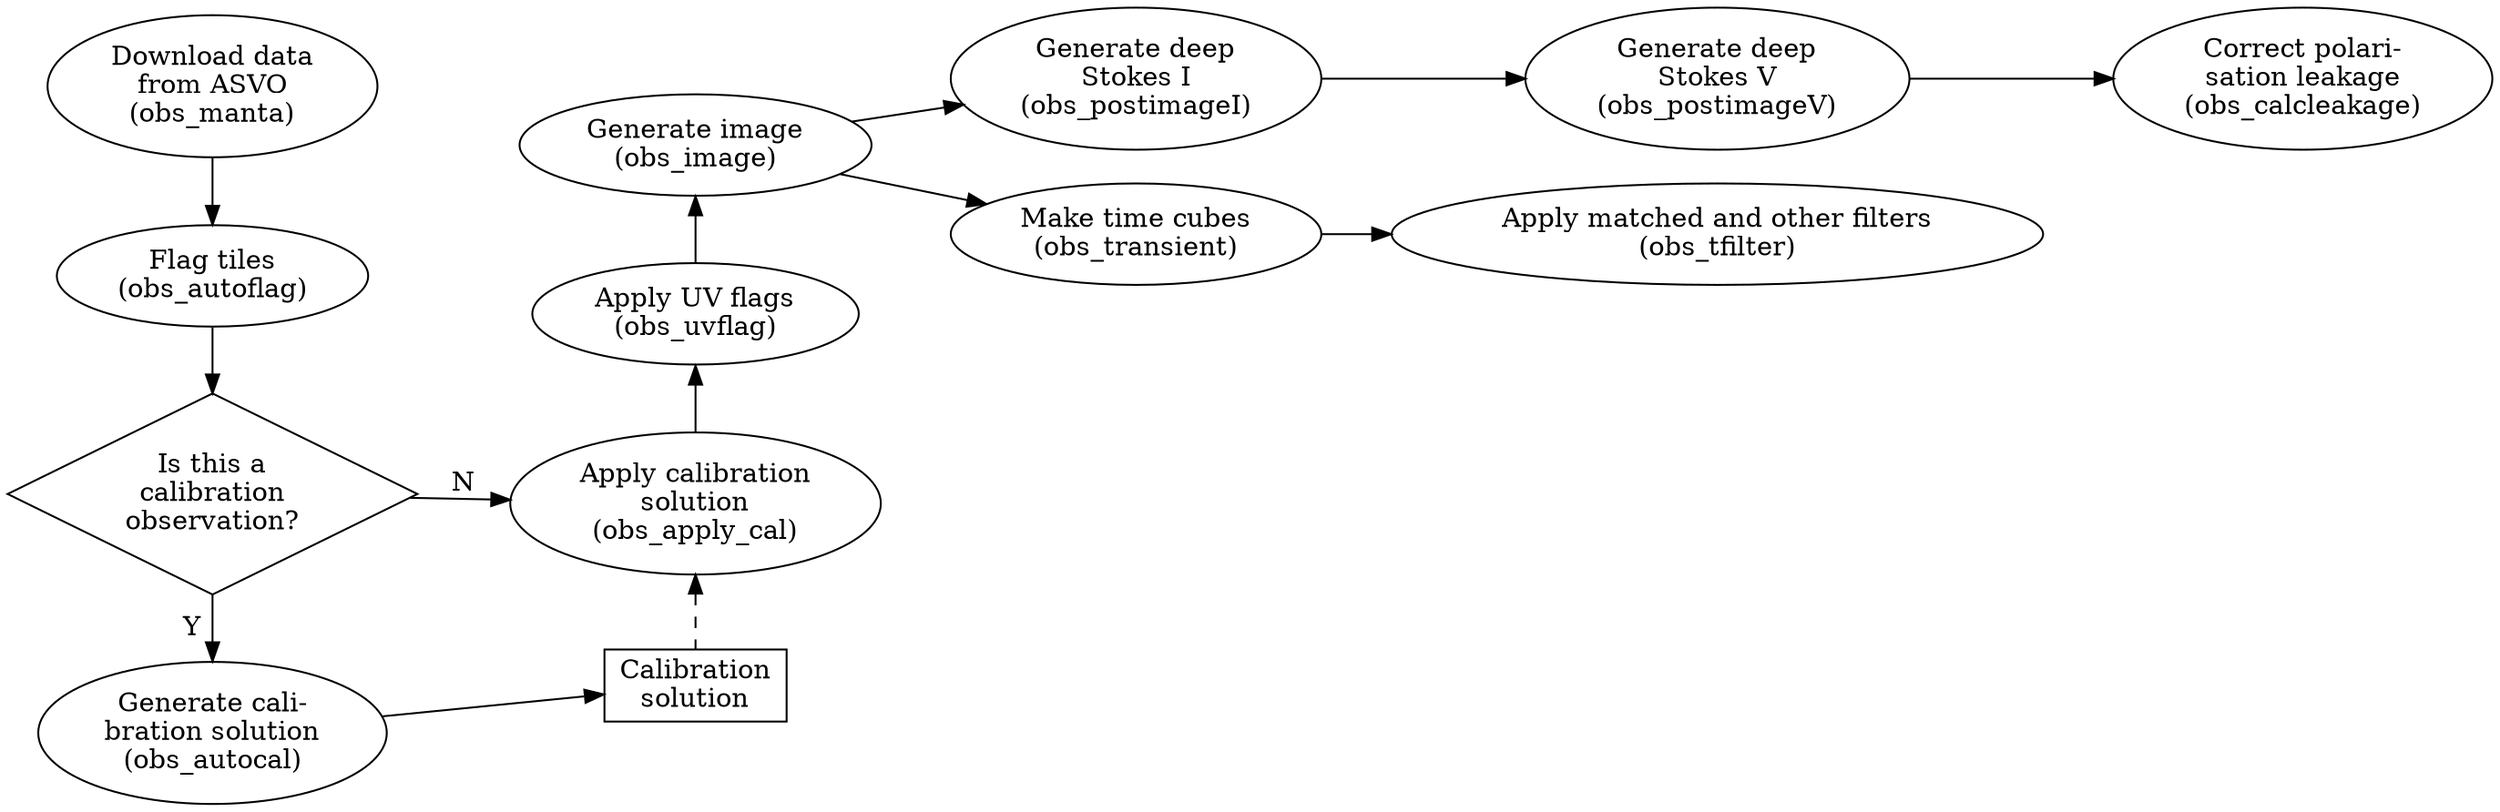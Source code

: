 digraph G {
  rankdir="LR";
  is_cal [shape=diamond; label="Is this a\ncalibration\nobservation?"];
  postimageI [label="postimage-I"];
  postimageV [label="postimage-V"];
  calsol [shape=rectangle; label="Calibration\nsolution"];
  manta [label="Download data\nfrom ASVO\n(obs_manta)"];
  autoflag [label="Flag tiles\n(obs_autoflag)"];
  autocal [label="Generate cali-\nbration solution\n(obs_autocal)"];
  apply_cal [label="Apply calibration\nsolution\n(obs_apply_cal)"];
  uvflag [label="Apply UV flags\n(obs_uvflag)"];
  image [label="Generate image\n(obs_image)"];
  postimageI [label="Generate deep\nStokes I\n(obs_postimageI)"];
  postimageV [label="Generate deep\nStokes V\n(obs_postimageV)"];
  calc_leakage [label="Correct polari-\nsation leakage\n(obs_calcleakage)"];
  transient [label="Make time cubes\n(obs_transient)"];
  tfilter [label="Apply matched and other filters\n(obs_tfilter)"];

  manta -> autoflag -> is_cal;
  is_cal -> autocal [label="Y"];
  autocal -> calsol;
  image -> uvflag [dir=back];
  uvflag -> apply_cal [dir=back];
  image -> transient -> tfilter;
  image -> postimageI -> postimageV -> calc_leakage;
  apply_cal -> calsol [dir=back; style=dashed];
  is_cal -> apply_cal [label="N"];

  {rank="same"; manta; autoflag; is_cal; autocal;}
  {rank="same"; apply_cal; calsol; uvflag; image;}
  {rank="same"; postimageI; transient;}
}
